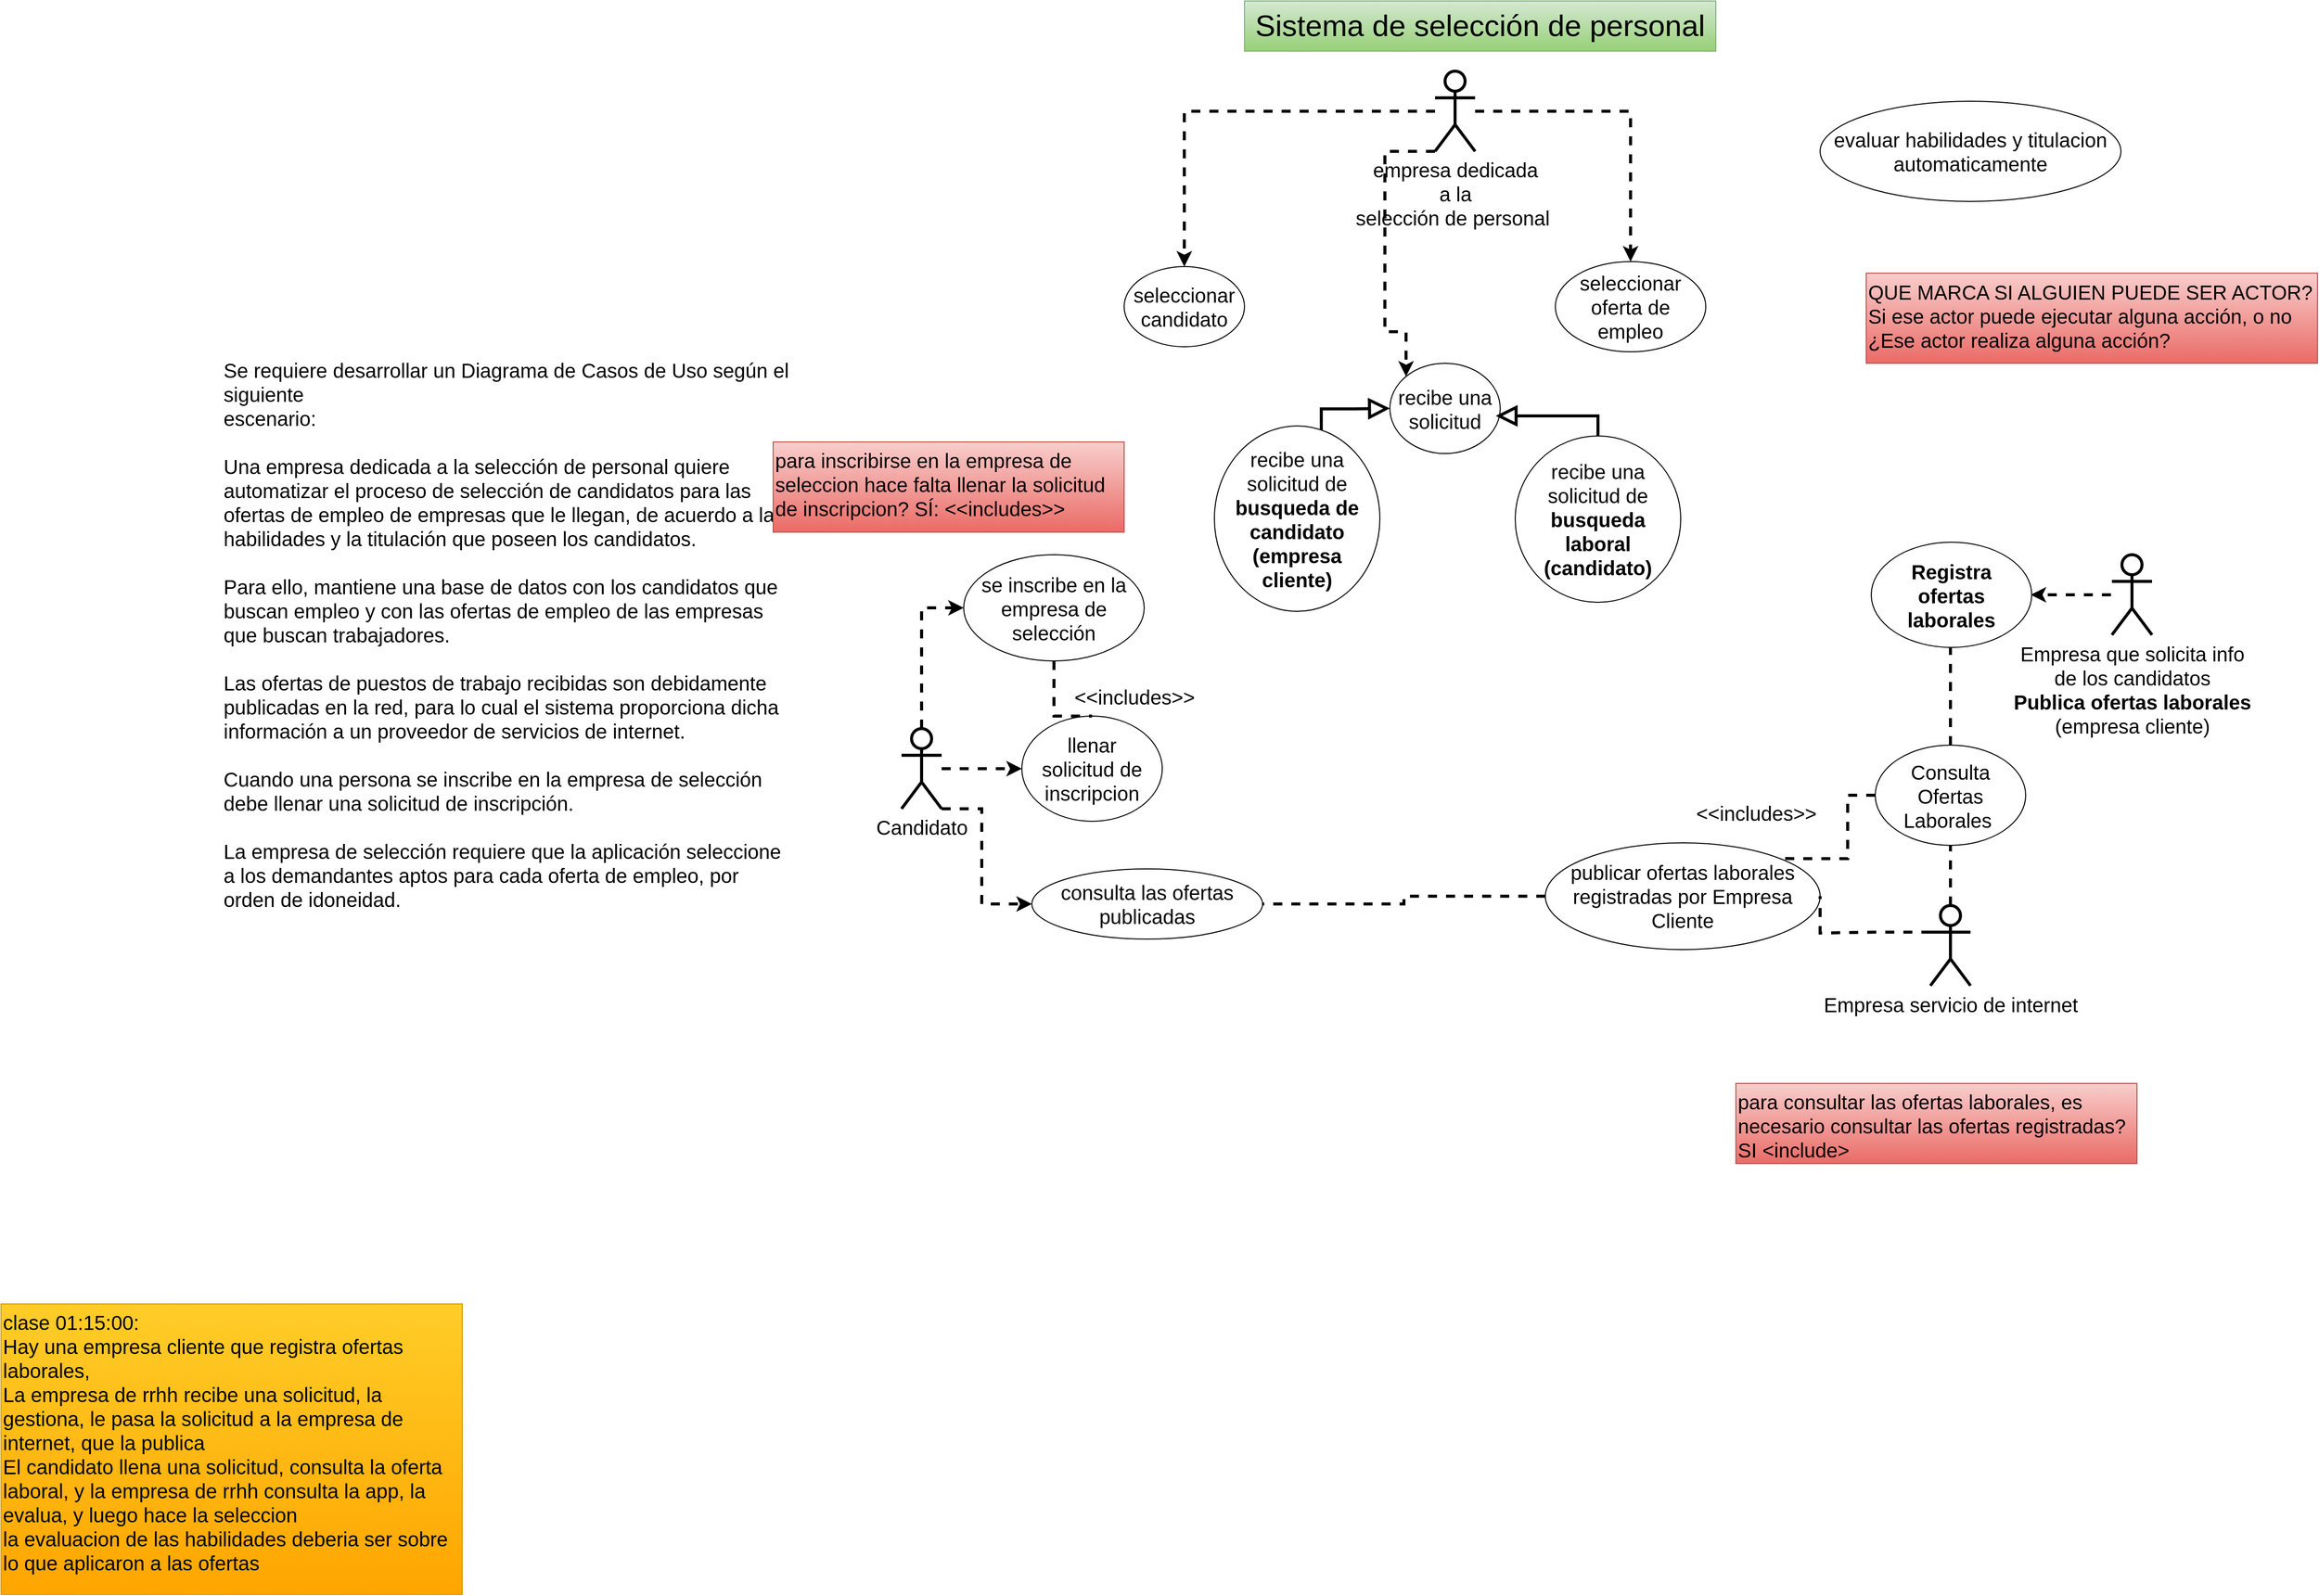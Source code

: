 <mxfile version="27.0.8">
  <diagram name="Page-1" id="58cdce13-f638-feb5-8d6f-7d28b1aa9fa0">
    <mxGraphModel dx="1681" dy="928" grid="1" gridSize="10" guides="1" tooltips="1" connect="1" arrows="1" fold="1" page="1" pageScale="1" pageWidth="1100" pageHeight="850" background="none" math="0" shadow="0">
      <root>
        <mxCell id="0" />
        <mxCell id="1" parent="0" />
        <mxCell id="5zwYq6cNZRpwNvur7axG-1" value="Se requiere desarrollar un Diagrama de Casos de Uso según el siguiente&#xa;escenario:&#xa;&#xa;Una empresa dedicada a la selección de personal quiere automatizar el proceso de selección de candidatos para las ofertas de empleo de empresas que le llegan, de acuerdo a las habilidades y la titulación que poseen los candidatos. &#xa;&#xa;Para ello, mantiene una base de datos con los candidatos que buscan empleo y con las ofertas de empleo de las empresas que buscan trabajadores. &#xa;&#xa;Las ofertas de puestos de trabajo recibidas son debidamente publicadas en la red, para lo cual el sistema proporciona dicha información a un proveedor de servicios de internet.&#xa;&#xa;Cuando una persona se inscribe en la empresa de selección debe llenar una solicitud de inscripción. &#xa;&#xa;La empresa de selección requiere que la aplicación seleccione a los demandantes aptos para cada oferta de empleo, por orden de idoneidad." style="text;whiteSpace=wrap;fontSize=20;" parent="1" vertex="1">
          <mxGeometry x="270" y="410" width="570" height="570" as="geometry" />
        </mxCell>
        <mxCell id="5zwYq6cNZRpwNvur7axG-32" style="edgeStyle=orthogonalEdgeStyle;rounded=0;orthogonalLoop=1;jettySize=auto;html=1;entryX=0.5;entryY=0;entryDx=0;entryDy=0;dashed=1;strokeWidth=3;" parent="1" source="5zwYq6cNZRpwNvur7axG-4" target="5zwYq6cNZRpwNvur7axG-31" edge="1">
          <mxGeometry relative="1" as="geometry" />
        </mxCell>
        <mxCell id="5zwYq6cNZRpwNvur7axG-35" style="edgeStyle=orthogonalEdgeStyle;rounded=0;orthogonalLoop=1;jettySize=auto;html=1;entryX=0.5;entryY=0;entryDx=0;entryDy=0;dashed=1;strokeWidth=3;" parent="1" source="5zwYq6cNZRpwNvur7axG-4" target="5zwYq6cNZRpwNvur7axG-34" edge="1">
          <mxGeometry relative="1" as="geometry" />
        </mxCell>
        <mxCell id="H7HByN_JSWiTgD1NI1l1-13" style="edgeStyle=orthogonalEdgeStyle;rounded=0;orthogonalLoop=1;jettySize=auto;html=1;exitX=0;exitY=1;exitDx=0;exitDy=0;exitPerimeter=0;entryX=0;entryY=0;entryDx=0;entryDy=0;dashed=1;strokeWidth=3;" edge="1" parent="1" source="5zwYq6cNZRpwNvur7axG-4" target="H7HByN_JSWiTgD1NI1l1-8">
          <mxGeometry relative="1" as="geometry">
            <Array as="points">
              <mxPoint x="1430" y="210" />
              <mxPoint x="1430" y="390" />
              <mxPoint x="1451" y="390" />
            </Array>
          </mxGeometry>
        </mxCell>
        <mxCell id="5zwYq6cNZRpwNvur7axG-4" value="&lt;span style=&quot;text-wrap-mode: wrap; text-align: left;&quot;&gt;empresa dedicada&lt;br&gt;a la&lt;br&gt;&lt;/span&gt;&lt;div&gt;&lt;span style=&quot;text-align: left; text-wrap-mode: wrap;&quot;&gt;selección de personal&amp;nbsp;&lt;/span&gt;&lt;/div&gt;" style="shape=umlActor;verticalLabelPosition=bottom;verticalAlign=top;html=1;outlineConnect=0;fontSize=20;strokeWidth=3;" parent="1" vertex="1">
          <mxGeometry x="1480" y="130" width="40" height="80" as="geometry" />
        </mxCell>
        <mxCell id="5zwYq6cNZRpwNvur7axG-7" value="QUE MARCA SI ALGUIEN PUEDE SER ACTOR?&#xa;Si ese actor puede ejecutar alguna acción, o no&#xa;¿Ese actor realiza alguna acción?" style="text;whiteSpace=wrap;fontSize=20;fillColor=#f8cecc;strokeColor=#b85450;gradientColor=#ea6b66;" parent="1" vertex="1">
          <mxGeometry x="1910" y="331.5" width="450" height="90" as="geometry" />
        </mxCell>
        <mxCell id="5zwYq6cNZRpwNvur7axG-17" style="edgeStyle=orthogonalEdgeStyle;rounded=0;orthogonalLoop=1;jettySize=auto;html=1;dashed=1;strokeWidth=3;entryX=0;entryY=0.5;entryDx=0;entryDy=0;" parent="1" source="5zwYq6cNZRpwNvur7axG-8" target="5zwYq6cNZRpwNvur7axG-20" edge="1">
          <mxGeometry relative="1" as="geometry">
            <mxPoint x="1028" y="826" as="targetPoint" />
          </mxGeometry>
        </mxCell>
        <mxCell id="5zwYq6cNZRpwNvur7axG-8" value="Candidato" style="shape=umlActor;verticalLabelPosition=bottom;verticalAlign=top;html=1;outlineConnect=0;fontSize=20;strokeWidth=3;" parent="1" vertex="1">
          <mxGeometry x="948" y="786" width="40" height="80" as="geometry" />
        </mxCell>
        <mxCell id="5zwYq6cNZRpwNvur7axG-23" style="edgeStyle=orthogonalEdgeStyle;rounded=0;orthogonalLoop=1;jettySize=auto;html=1;entryX=1;entryY=0.5;entryDx=0;entryDy=0;dashed=1;strokeWidth=3;" parent="1" edge="1">
          <mxGeometry relative="1" as="geometry">
            <mxPoint x="2154" y="652.5" as="sourcePoint" />
            <mxPoint x="2074" y="652.5" as="targetPoint" />
          </mxGeometry>
        </mxCell>
        <mxCell id="5zwYq6cNZRpwNvur7axG-10" value="Empresa que solicita info&lt;br&gt;de los candidatos&lt;br&gt;&lt;b&gt;&lt;font style=&quot;color: light-dark(rgb(0, 0, 0), rgb(204, 0, 0));&quot;&gt;Publica ofertas laborales&lt;/font&gt;&lt;/b&gt;&lt;br&gt;(empresa cliente)" style="shape=umlActor;verticalLabelPosition=bottom;verticalAlign=top;html=1;outlineConnect=0;fontSize=20;strokeWidth=3;" parent="1" vertex="1">
          <mxGeometry x="2155" y="612.5" width="40" height="80" as="geometry" />
        </mxCell>
        <mxCell id="5zwYq6cNZRpwNvur7axG-45" style="edgeStyle=orthogonalEdgeStyle;rounded=0;orthogonalLoop=1;jettySize=auto;html=1;entryX=0.5;entryY=1;entryDx=0;entryDy=0;dashed=1;strokeWidth=3;endArrow=none;startFill=0;" parent="1" source="5zwYq6cNZRpwNvur7axG-12" target="5zwYq6cNZRpwNvur7axG-42" edge="1">
          <mxGeometry relative="1" as="geometry" />
        </mxCell>
        <mxCell id="5zwYq6cNZRpwNvur7axG-12" value="Empresa servicio de internet" style="shape=umlActor;verticalLabelPosition=bottom;verticalAlign=top;html=1;outlineConnect=0;fontSize=20;strokeWidth=3;" parent="1" vertex="1">
          <mxGeometry x="1974" y="962.5" width="40" height="80" as="geometry" />
        </mxCell>
        <mxCell id="5zwYq6cNZRpwNvur7axG-20" value="llenar&lt;br&gt;solicitud de inscripcion" style="ellipse;whiteSpace=wrap;html=1;fontSize=20;" parent="1" vertex="1">
          <mxGeometry x="1068" y="773.5" width="140" height="105" as="geometry" />
        </mxCell>
        <mxCell id="5zwYq6cNZRpwNvur7axG-25" style="edgeStyle=orthogonalEdgeStyle;rounded=0;orthogonalLoop=1;jettySize=auto;html=1;dashed=1;strokeWidth=3;entryX=1;entryY=0;entryDx=0;entryDy=0;exitX=0;exitY=0.5;exitDx=0;exitDy=0;endArrow=none;startFill=0;" parent="1" source="5zwYq6cNZRpwNvur7axG-42" target="5zwYq6cNZRpwNvur7axG-47" edge="1">
          <mxGeometry relative="1" as="geometry">
            <mxPoint x="1734" y="576" as="targetPoint" />
            <mxPoint x="1704" y="856" as="sourcePoint" />
          </mxGeometry>
        </mxCell>
        <mxCell id="5zwYq6cNZRpwNvur7axG-22" value="&lt;b style=&quot;text-wrap-mode: nowrap;&quot;&gt;&lt;font style=&quot;color: light-dark(rgb(0, 0, 0), rgb(204, 0, 0));&quot;&gt;Registra&lt;br&gt;ofertas &lt;br&gt;laborales&lt;/font&gt;&lt;/b&gt;" style="ellipse;whiteSpace=wrap;html=1;fontSize=20;" parent="1" vertex="1">
          <mxGeometry x="1915" y="600" width="160" height="105" as="geometry" />
        </mxCell>
        <mxCell id="5zwYq6cNZRpwNvur7axG-31" value="seleccionar candidato" style="ellipse;whiteSpace=wrap;html=1;fontSize=20;" parent="1" vertex="1">
          <mxGeometry x="1170" y="325" width="120" height="80" as="geometry" />
        </mxCell>
        <mxCell id="5zwYq6cNZRpwNvur7axG-34" value="seleccionar oferta de empleo" style="ellipse;whiteSpace=wrap;html=1;fontSize=20;" parent="1" vertex="1">
          <mxGeometry x="1600" y="320" width="150" height="90" as="geometry" />
        </mxCell>
        <mxCell id="5zwYq6cNZRpwNvur7axG-41" value="evaluar habilidades y titulacion&lt;br&gt;automaticamente" style="ellipse;whiteSpace=wrap;html=1;fontSize=20;" parent="1" vertex="1">
          <mxGeometry x="1864" y="160" width="300" height="100" as="geometry" />
        </mxCell>
        <mxCell id="5zwYq6cNZRpwNvur7axG-46" style="edgeStyle=orthogonalEdgeStyle;rounded=0;orthogonalLoop=1;jettySize=auto;html=1;exitX=0.5;exitY=0;exitDx=0;exitDy=0;entryX=0.5;entryY=1;entryDx=0;entryDy=0;dashed=1;strokeWidth=3;endArrow=none;startFill=0;" parent="1" source="5zwYq6cNZRpwNvur7axG-42" edge="1">
          <mxGeometry relative="1" as="geometry">
            <mxPoint x="1994" y="705" as="targetPoint" />
          </mxGeometry>
        </mxCell>
        <mxCell id="5zwYq6cNZRpwNvur7axG-42" value="Consulta Ofertas Laborales&amp;nbsp;" style="ellipse;whiteSpace=wrap;html=1;fontSize=20;" parent="1" vertex="1">
          <mxGeometry x="1919" y="802.5" width="150" height="100" as="geometry" />
        </mxCell>
        <mxCell id="5zwYq6cNZRpwNvur7axG-44" value="para consultar las ofertas laborales, es necesario consultar las ofertas registradas? SI &lt;include&gt;" style="text;whiteSpace=wrap;fontSize=20;fillColor=#f8cecc;strokeColor=#b85450;gradientColor=#ea6b66;" parent="1" vertex="1">
          <mxGeometry x="1780" y="1140" width="400" height="80" as="geometry" />
        </mxCell>
        <mxCell id="5zwYq6cNZRpwNvur7axG-47" value="publicar ofertas laborales registradas por Empresa Cliente" style="ellipse;whiteSpace=wrap;html=1;fontSize=20;" parent="1" vertex="1">
          <mxGeometry x="1590" y="900" width="274" height="106.5" as="geometry" />
        </mxCell>
        <mxCell id="5zwYq6cNZRpwNvur7axG-48" style="edgeStyle=orthogonalEdgeStyle;rounded=0;orthogonalLoop=1;jettySize=auto;html=1;dashed=1;strokeWidth=3;entryX=1;entryY=0.5;entryDx=0;entryDy=0;exitX=0;exitY=0.5;exitDx=0;exitDy=0;endArrow=none;startFill=0;" parent="1" source="5zwYq6cNZRpwNvur7axG-47" target="H7HByN_JSWiTgD1NI1l1-2" edge="1">
          <mxGeometry relative="1" as="geometry">
            <mxPoint x="2090" y="640" as="sourcePoint" />
            <mxPoint x="1530.0" y="640" as="targetPoint" />
          </mxGeometry>
        </mxCell>
        <mxCell id="H7HByN_JSWiTgD1NI1l1-1" value="Sistema de selección de personal" style="text;whiteSpace=wrap;fontSize=30;fillColor=#d5e8d4;strokeColor=#82b366;gradientColor=#97d077;align=center;" vertex="1" parent="1">
          <mxGeometry x="1290" y="60" width="470" height="50" as="geometry" />
        </mxCell>
        <mxCell id="H7HByN_JSWiTgD1NI1l1-2" value="consulta las ofertas publicadas" style="ellipse;whiteSpace=wrap;html=1;fontSize=20;" vertex="1" parent="1">
          <mxGeometry x="1078" y="926" width="230" height="70" as="geometry" />
        </mxCell>
        <mxCell id="H7HByN_JSWiTgD1NI1l1-3" value="clase 01:15:00:&#xa;Hay una empresa cliente que registra ofertas laborales, &#xa;La empresa de rrhh recibe una solicitud, la gestiona, le pasa la solicitud a la empresa de internet, que la publica &#xa;El candidato llena una solicitud, consulta la oferta laboral, y la empresa de rrhh consulta la app, la evalua, y luego hace la seleccion &#xa;la evaluacion de las habilidades deberia ser sobre lo que aplicaron a las ofertas" style="text;whiteSpace=wrap;fontSize=20;fillColor=#ffcd28;strokeColor=#d79b00;gradientColor=#ffa500;" vertex="1" parent="1">
          <mxGeometry x="50" y="1360" width="460" height="290" as="geometry" />
        </mxCell>
        <mxCell id="H7HByN_JSWiTgD1NI1l1-4" value="&lt;div&gt;&lt;br&gt;&lt;/div&gt;" style="text;html=1;align=center;verticalAlign=middle;resizable=0;points=[];autosize=1;strokeColor=none;fillColor=none;" vertex="1" parent="1">
          <mxGeometry x="1023" y="1115" width="20" height="30" as="geometry" />
        </mxCell>
        <mxCell id="H7HByN_JSWiTgD1NI1l1-5" style="edgeStyle=orthogonalEdgeStyle;rounded=0;orthogonalLoop=1;jettySize=auto;html=1;dashed=1;strokeWidth=3;entryX=0;entryY=0.5;entryDx=0;entryDy=0;exitX=1;exitY=1;exitDx=0;exitDy=0;exitPerimeter=0;" edge="1" parent="1" source="5zwYq6cNZRpwNvur7axG-8" target="H7HByN_JSWiTgD1NI1l1-2">
          <mxGeometry relative="1" as="geometry">
            <mxPoint x="1088" y="864" as="targetPoint" />
            <mxPoint x="1008" y="864" as="sourcePoint" />
            <Array as="points">
              <mxPoint x="1028" y="866" />
              <mxPoint x="1028" y="961" />
            </Array>
          </mxGeometry>
        </mxCell>
        <mxCell id="H7HByN_JSWiTgD1NI1l1-6" style="edgeStyle=orthogonalEdgeStyle;rounded=0;orthogonalLoop=1;jettySize=auto;html=1;entryX=1;entryY=0.5;entryDx=0;entryDy=0;dashed=1;strokeWidth=3;exitX=0;exitY=0.333;exitDx=0;exitDy=0;exitPerimeter=0;endArrow=none;startFill=0;" edge="1" parent="1" source="5zwYq6cNZRpwNvur7axG-12" target="5zwYq6cNZRpwNvur7axG-47">
          <mxGeometry relative="1" as="geometry">
            <mxPoint x="2165" y="962.5" as="sourcePoint" />
            <mxPoint x="2085" y="962.5" as="targetPoint" />
            <Array as="points">
              <mxPoint x="1919" y="989" />
              <mxPoint x="1864" y="990" />
            </Array>
          </mxGeometry>
        </mxCell>
        <mxCell id="H7HByN_JSWiTgD1NI1l1-7" value="&amp;lt;&amp;lt;includes&amp;gt;&amp;gt;" style="text;html=1;align=center;verticalAlign=middle;resizable=0;points=[];autosize=1;strokeColor=none;fillColor=none;fontSize=20;" vertex="1" parent="1">
          <mxGeometry x="1730" y="850" width="140" height="40" as="geometry" />
        </mxCell>
        <mxCell id="H7HByN_JSWiTgD1NI1l1-8" value="recibe una solicitud" style="ellipse;whiteSpace=wrap;html=1;fontSize=20;" vertex="1" parent="1">
          <mxGeometry x="1435" y="421.5" width="110" height="90" as="geometry" />
        </mxCell>
        <mxCell id="H7HByN_JSWiTgD1NI1l1-12" style="edgeStyle=orthogonalEdgeStyle;rounded=0;orthogonalLoop=1;jettySize=auto;html=1;exitX=0.5;exitY=0;exitDx=0;exitDy=0;endArrow=block;endFill=0;strokeWidth=3;endSize=14;" edge="1" parent="1" source="H7HByN_JSWiTgD1NI1l1-9">
          <mxGeometry relative="1" as="geometry">
            <mxPoint x="1540" y="474" as="targetPoint" />
          </mxGeometry>
        </mxCell>
        <mxCell id="H7HByN_JSWiTgD1NI1l1-9" value="recibe una solicitud de &lt;b&gt;&lt;font style=&quot;color: light-dark(rgb(0, 0, 0), rgb(255, 0, 0));&quot;&gt;busqueda laboral&lt;br&gt;(candidato)&lt;/font&gt;&lt;/b&gt;" style="ellipse;whiteSpace=wrap;html=1;fontSize=20;" vertex="1" parent="1">
          <mxGeometry x="1560" y="494" width="165" height="166" as="geometry" />
        </mxCell>
        <mxCell id="H7HByN_JSWiTgD1NI1l1-11" style="edgeStyle=orthogonalEdgeStyle;rounded=0;orthogonalLoop=1;jettySize=auto;html=1;exitX=0.646;exitY=0.023;exitDx=0;exitDy=0;endArrow=block;endFill=0;strokeWidth=3;endSize=14;exitPerimeter=0;entryX=0;entryY=0.5;entryDx=0;entryDy=0;" edge="1" parent="1" source="H7HByN_JSWiTgD1NI1l1-10" target="H7HByN_JSWiTgD1NI1l1-8">
          <mxGeometry relative="1" as="geometry">
            <mxPoint x="1400" y="474" as="targetPoint" />
            <Array as="points">
              <mxPoint x="1367" y="467" />
              <mxPoint x="1400" y="467" />
            </Array>
          </mxGeometry>
        </mxCell>
        <mxCell id="H7HByN_JSWiTgD1NI1l1-10" value="recibe una solicitud de &lt;b&gt;&lt;font style=&quot;color: light-dark(rgb(0, 0, 0), rgb(255, 0, 0));&quot;&gt;busqueda de candidato&lt;br&gt;(empresa &lt;br&gt;cliente)&lt;/font&gt;&lt;/b&gt;" style="ellipse;whiteSpace=wrap;html=1;fontSize=20;" vertex="1" parent="1">
          <mxGeometry x="1260" y="484" width="165" height="185" as="geometry" />
        </mxCell>
        <mxCell id="H7HByN_JSWiTgD1NI1l1-14" value="se inscribe en la empresa de selección" style="ellipse;whiteSpace=wrap;html=1;fontSize=20;" vertex="1" parent="1">
          <mxGeometry x="1010" y="612.5" width="180" height="106" as="geometry" />
        </mxCell>
        <mxCell id="H7HByN_JSWiTgD1NI1l1-15" style="edgeStyle=orthogonalEdgeStyle;rounded=0;orthogonalLoop=1;jettySize=auto;html=1;dashed=1;strokeWidth=3;entryX=0;entryY=0.5;entryDx=0;entryDy=0;exitX=0.5;exitY=0;exitDx=0;exitDy=0;exitPerimeter=0;" edge="1" parent="1" source="5zwYq6cNZRpwNvur7axG-8" target="H7HByN_JSWiTgD1NI1l1-14">
          <mxGeometry relative="1" as="geometry">
            <mxPoint x="1088" y="820" as="targetPoint" />
            <mxPoint x="1008" y="820" as="sourcePoint" />
          </mxGeometry>
        </mxCell>
        <mxCell id="H7HByN_JSWiTgD1NI1l1-17" style="edgeStyle=orthogonalEdgeStyle;rounded=0;orthogonalLoop=1;jettySize=auto;html=1;entryX=0.5;entryY=0;entryDx=0;entryDy=0;dashed=1;strokeWidth=3;exitX=0.5;exitY=1;exitDx=0;exitDy=0;endArrow=none;startFill=0;" edge="1" parent="1" source="H7HByN_JSWiTgD1NI1l1-14" target="5zwYq6cNZRpwNvur7axG-20">
          <mxGeometry relative="1" as="geometry">
            <mxPoint x="1340" y="733.5" as="sourcePoint" />
            <mxPoint x="1260" y="733.5" as="targetPoint" />
            <Array as="points">
              <mxPoint x="1100" y="774" />
            </Array>
          </mxGeometry>
        </mxCell>
        <mxCell id="H7HByN_JSWiTgD1NI1l1-18" value="&amp;lt;&amp;lt;includes&amp;gt;&amp;gt;" style="text;html=1;align=center;verticalAlign=middle;resizable=0;points=[];autosize=1;strokeColor=none;fillColor=none;fontSize=20;" vertex="1" parent="1">
          <mxGeometry x="1110" y="733.5" width="140" height="40" as="geometry" />
        </mxCell>
        <mxCell id="H7HByN_JSWiTgD1NI1l1-19" value="para inscribirse en la empresa de seleccion hace falta llenar la solicitud de inscripcion? SÍ: &lt;&lt;includes&gt;&gt;" style="text;whiteSpace=wrap;fontSize=20;fillColor=#f8cecc;strokeColor=#b85450;gradientColor=#ea6b66;" vertex="1" parent="1">
          <mxGeometry x="820" y="500" width="350" height="90" as="geometry" />
        </mxCell>
      </root>
    </mxGraphModel>
  </diagram>
</mxfile>
